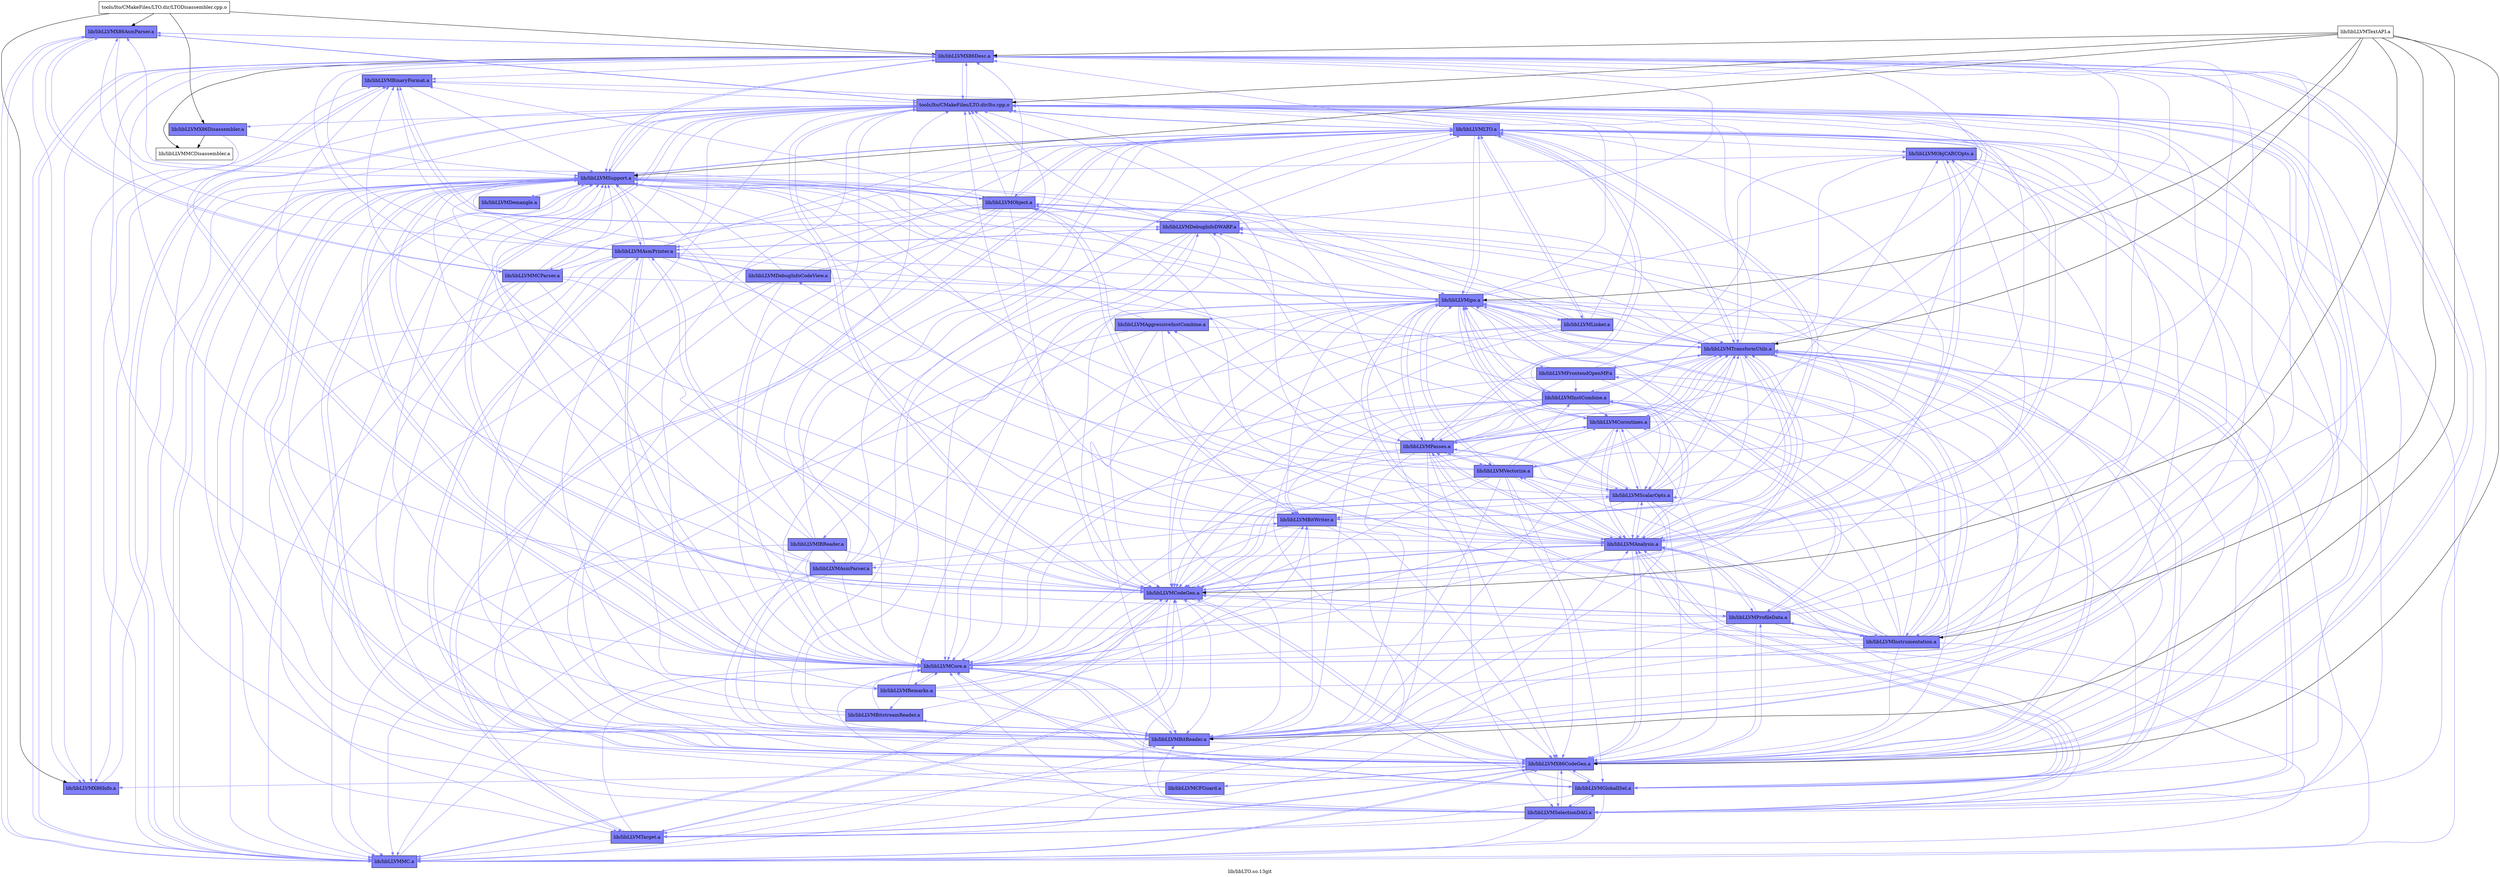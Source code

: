 digraph "lib/libLTO.so.13git" {
	label="lib/libLTO.so.13git";

	Node0x55d14b508178 [shape=record,shape=record,label="{tools/lto/CMakeFiles/LTO.dir/LTODisassembler.cpp.o}"];
	Node0x55d14b508178 -> Node0x55d14b4fd3b8;
	Node0x55d14b508178 -> Node0x55d14b4fdd18;
	Node0x55d14b508178 -> Node0x55d14b4fbba8;
	Node0x55d14b508178 -> Node0x55d14b4fc0f8;
	Node0x55d14b4fd3b8 [shape=record,shape=record,style=filled,fillcolor="0.666667 0.5 1",label="{lib/libLLVMX86AsmParser.a}"];
	Node0x55d14b4fd3b8 -> Node0x55d14b5074f8[color="0.666667 0.5 1"];
	Node0x55d14b4fd3b8 -> Node0x55d14b4fdd18[color="0.666667 0.5 1"];
	Node0x55d14b4fd3b8 -> Node0x55d14b4fc0f8[color="0.666667 0.5 1"];
	Node0x55d14b4fd3b8 -> Node0x55d14b503628[color="0.666667 0.5 1"];
	Node0x55d14b4fd3b8 -> Node0x55d14b4fb068[color="0.666667 0.5 1"];
	Node0x55d14b4fd3b8 -> Node0x55d14b50baf8[color="0.666667 0.5 1"];
	Node0x55d14b4fdd18 [shape=record,shape=record,style=filled,fillcolor="0.666667 0.5 1",label="{lib/libLLVMX86Desc.a}"];
	Node0x55d14b4fdd18 -> Node0x55d14b4fb068[color="0.666667 0.5 1"];
	Node0x55d14b4fdd18 -> Node0x55d14b503628[color="0.666667 0.5 1"];
	Node0x55d14b4fdd18 -> Node0x55d14b4fd868[color="0.666667 0.5 1"];
	Node0x55d14b4fdd18 -> Node0x55d14b4fc0f8[color="0.666667 0.5 1"];
	Node0x55d14b4fdd18 -> Node0x55d14b4fb518;
	Node0x55d14b4fdd18 -> Node0x55d14b5074f8[color="0.666667 0.5 1"];
	Node0x55d14b4fdd18 -> Node0x55d14b4fd3b8[color="0.666667 0.5 1"];
	Node0x55d14b4fdd18 -> Node0x55d14b4faa28[color="0.666667 0.5 1"];
	Node0x55d14b4fbba8 [shape=record,shape=record,style=filled,fillcolor="0.666667 0.5 1",label="{lib/libLLVMX86Disassembler.a}"];
	Node0x55d14b4fbba8 -> Node0x55d14b4fc0f8[color="0.666667 0.5 1"];
	Node0x55d14b4fbba8 -> Node0x55d14b4fb518;
	Node0x55d14b4fbba8 -> Node0x55d14b503628[color="0.666667 0.5 1"];
	Node0x55d14b4fc0f8 [shape=record,shape=record,style=filled,fillcolor="0.666667 0.5 1",label="{lib/libLLVMX86Info.a}"];
	Node0x55d14b4fc0f8 -> Node0x55d14b503628[color="0.666667 0.5 1"];
	Node0x55d14b5074f8 [shape=record,shape=record,style=filled,fillcolor="0.666667 0.5 1",label="{tools/lto/CMakeFiles/LTO.dir/lto.cpp.o}"];
	Node0x55d14b5074f8 -> Node0x55d14b4fd3b8[color="0.666667 0.5 1"];
	Node0x55d14b5074f8 -> Node0x55d14b4fd868[color="0.666667 0.5 1"];
	Node0x55d14b5074f8 -> Node0x55d14b4fdd18[color="0.666667 0.5 1"];
	Node0x55d14b5074f8 -> Node0x55d14b4fbba8[color="0.666667 0.5 1"];
	Node0x55d14b5074f8 -> Node0x55d14b4fc0f8[color="0.666667 0.5 1"];
	Node0x55d14b5074f8 -> Node0x55d14b4fc5a8[color="0.666667 0.5 1"];
	Node0x55d14b5074f8 -> Node0x55d14b4fc918[color="0.666667 0.5 1"];
	Node0x55d14b5074f8 -> Node0x55d14b503628[color="0.666667 0.5 1"];
	Node0x55d14b5074f8 -> Node0x55d14b4fa668[color="0.666667 0.5 1"];
	Node0x55d14b5074f8 -> Node0x55d14b4fabb8[color="0.666667 0.5 1"];
	Node0x55d14b5074f8 -> Node0x55d14b4fb068[color="0.666667 0.5 1"];
	Node0x55d14b4fd868 [shape=record,shape=record,style=filled,fillcolor="0.666667 0.5 1",label="{lib/libLLVMX86CodeGen.a}"];
	Node0x55d14b4fd868 -> Node0x55d14b4fdd18[color="0.666667 0.5 1"];
	Node0x55d14b4fd868 -> Node0x55d14b4fc0f8[color="0.666667 0.5 1"];
	Node0x55d14b4fd868 -> Node0x55d14b4fa668[color="0.666667 0.5 1"];
	Node0x55d14b4fd868 -> Node0x55d14b4fc918[color="0.666667 0.5 1"];
	Node0x55d14b4fd868 -> Node0x55d14b4fb068[color="0.666667 0.5 1"];
	Node0x55d14b4fd868 -> Node0x55d14b503628[color="0.666667 0.5 1"];
	Node0x55d14b4fd868 -> Node0x55d14b504028[color="0.666667 0.5 1"];
	Node0x55d14b4fd868 -> Node0x55d14b5074f8[color="0.666667 0.5 1"];
	Node0x55d14b4fd868 -> Node0x55d14b503b78[color="0.666667 0.5 1"];
	Node0x55d14b4fd868 -> Node0x55d14b511bd8[color="0.666667 0.5 1"];
	Node0x55d14b4fd868 -> Node0x55d14b50c8b8[color="0.666667 0.5 1"];
	Node0x55d14b4fd868 -> Node0x55d14b512b78[color="0.666667 0.5 1"];
	Node0x55d14b4fd868 -> Node0x55d14b5120d8[color="0.666667 0.5 1"];
	Node0x55d14b4fd868 -> Node0x55d14b50a5b8[color="0.666667 0.5 1"];
	Node0x55d14b4fd868 -> Node0x55d14b50cdb8[color="0.666667 0.5 1"];
	Node0x55d14b4fc5a8 [shape=record,shape=record,style=filled,fillcolor="0.666667 0.5 1",label="{lib/libLLVMBitReader.a}"];
	Node0x55d14b4fc5a8 -> Node0x55d14b5074f8[color="0.666667 0.5 1"];
	Node0x55d14b4fc5a8 -> Node0x55d14b4fd868[color="0.666667 0.5 1"];
	Node0x55d14b4fc5a8 -> Node0x55d14b4fc918[color="0.666667 0.5 1"];
	Node0x55d14b4fc5a8 -> Node0x55d14b503628[color="0.666667 0.5 1"];
	Node0x55d14b4fc5a8 -> Node0x55d14b4fb428[color="0.666667 0.5 1"];
	Node0x55d14b4fc918 [shape=record,shape=record,style=filled,fillcolor="0.666667 0.5 1",label="{lib/libLLVMCore.a}"];
	Node0x55d14b4fc918 -> Node0x55d14b4fd868[color="0.666667 0.5 1"];
	Node0x55d14b4fc918 -> Node0x55d14b4fdd18[color="0.666667 0.5 1"];
	Node0x55d14b4fc918 -> Node0x55d14b503628[color="0.666667 0.5 1"];
	Node0x55d14b4fc918 -> Node0x55d14b4faa28[color="0.666667 0.5 1"];
	Node0x55d14b4fc918 -> Node0x55d14b5074f8[color="0.666667 0.5 1"];
	Node0x55d14b4fc918 -> Node0x55d14b4fc5a8[color="0.666667 0.5 1"];
	Node0x55d14b4fc918 -> Node0x55d14b4faf78[color="0.666667 0.5 1"];
	Node0x55d14b4fc918 -> Node0x55d14b512b78[color="0.666667 0.5 1"];
	Node0x55d14b503628 [shape=record,shape=record,style=filled,fillcolor="0.666667 0.5 1",label="{lib/libLLVMSupport.a}"];
	Node0x55d14b503628 -> Node0x55d14b5074f8[color="0.666667 0.5 1"];
	Node0x55d14b503628 -> Node0x55d14b4fd868[color="0.666667 0.5 1"];
	Node0x55d14b503628 -> Node0x55d14b4fc5a8[color="0.666667 0.5 1"];
	Node0x55d14b503628 -> Node0x55d14b4fc918[color="0.666667 0.5 1"];
	Node0x55d14b503628 -> Node0x55d14b4fabb8[color="0.666667 0.5 1"];
	Node0x55d14b503628 -> Node0x55d14b4fa668[color="0.666667 0.5 1"];
	Node0x55d14b503628 -> Node0x55d14b4fb068[color="0.666667 0.5 1"];
	Node0x55d14b503628 -> Node0x55d14b4fdd18[color="0.666667 0.5 1"];
	Node0x55d14b503628 -> Node0x55d14b504028[color="0.666667 0.5 1"];
	Node0x55d14b503628 -> Node0x55d14b50c318[color="0.666667 0.5 1"];
	Node0x55d14b503628 -> Node0x55d14b4fba68[color="0.666667 0.5 1"];
	Node0x55d14b4fa668 [shape=record,shape=record,style=filled,fillcolor="0.666667 0.5 1",label="{lib/libLLVMCodeGen.a}"];
	Node0x55d14b4fa668 -> Node0x55d14b4fd868[color="0.666667 0.5 1"];
	Node0x55d14b4fa668 -> Node0x55d14b4fc918[color="0.666667 0.5 1"];
	Node0x55d14b4fa668 -> Node0x55d14b503628[color="0.666667 0.5 1"];
	Node0x55d14b4fa668 -> Node0x55d14b50c8b8[color="0.666667 0.5 1"];
	Node0x55d14b4fa668 -> Node0x55d14b4fb068[color="0.666667 0.5 1"];
	Node0x55d14b4fa668 -> Node0x55d14b5074f8[color="0.666667 0.5 1"];
	Node0x55d14b4fa668 -> Node0x55d14b4fc5a8[color="0.666667 0.5 1"];
	Node0x55d14b4fa668 -> Node0x55d14b50cdb8[color="0.666667 0.5 1"];
	Node0x55d14b4fa668 -> Node0x55d14b4fdd18[color="0.666667 0.5 1"];
	Node0x55d14b4fa668 -> Node0x55d14b503b78[color="0.666667 0.5 1"];
	Node0x55d14b4fa668 -> Node0x55d14b50a5b8[color="0.666667 0.5 1"];
	Node0x55d14b4fa668 -> Node0x55d14b50ebb8[color="0.666667 0.5 1"];
	Node0x55d14b4fa668 -> Node0x55d14b504028[color="0.666667 0.5 1"];
	Node0x55d14b4fabb8 [shape=record,shape=record,style=filled,fillcolor="0.666667 0.5 1",label="{lib/libLLVMLTO.a}"];
	Node0x55d14b4fabb8 -> Node0x55d14b5074f8[color="0.666667 0.5 1"];
	Node0x55d14b4fabb8 -> Node0x55d14b4fd868[color="0.666667 0.5 1"];
	Node0x55d14b4fabb8 -> Node0x55d14b4fdd18[color="0.666667 0.5 1"];
	Node0x55d14b4fabb8 -> Node0x55d14b4fc5a8[color="0.666667 0.5 1"];
	Node0x55d14b4fabb8 -> Node0x55d14b4fc918[color="0.666667 0.5 1"];
	Node0x55d14b4fabb8 -> Node0x55d14b503628[color="0.666667 0.5 1"];
	Node0x55d14b4fabb8 -> Node0x55d14b4fa668[color="0.666667 0.5 1"];
	Node0x55d14b4fabb8 -> Node0x55d14b50f658[color="0.666667 0.5 1"];
	Node0x55d14b4fabb8 -> Node0x55d14b50e708[color="0.666667 0.5 1"];
	Node0x55d14b4fabb8 -> Node0x55d14b504b18[color="0.666667 0.5 1"];
	Node0x55d14b4fabb8 -> Node0x55d14b50c8b8[color="0.666667 0.5 1"];
	Node0x55d14b4fabb8 -> Node0x55d14b50c318[color="0.666667 0.5 1"];
	Node0x55d14b4fabb8 -> Node0x55d14b4fb068[color="0.666667 0.5 1"];
	Node0x55d14b4fabb8 -> Node0x55d14b503b78[color="0.666667 0.5 1"];
	Node0x55d14b4fabb8 -> Node0x55d14b510a58[color="0.666667 0.5 1"];
	Node0x55d14b4fabb8 -> Node0x55d14b50cdb8[color="0.666667 0.5 1"];
	Node0x55d14b4fabb8 -> Node0x55d14b4faa28[color="0.666667 0.5 1"];
	Node0x55d14b4fabb8 -> Node0x55d14b5100f8[color="0.666667 0.5 1"];
	Node0x55d14b4fb068 [shape=record,shape=record,style=filled,fillcolor="0.666667 0.5 1",label="{lib/libLLVMMC.a}"];
	Node0x55d14b4fb068 -> Node0x55d14b4fdd18[color="0.666667 0.5 1"];
	Node0x55d14b4fb068 -> Node0x55d14b503628[color="0.666667 0.5 1"];
	Node0x55d14b4fb068 -> Node0x55d14b5074f8[color="0.666667 0.5 1"];
	Node0x55d14b4fb068 -> Node0x55d14b4fc5a8[color="0.666667 0.5 1"];
	Node0x55d14b4fb068 -> Node0x55d14b4fa668[color="0.666667 0.5 1"];
	Node0x55d14b4fb068 -> Node0x55d14b4fc918[color="0.666667 0.5 1"];
	Node0x55d14b4fb068 -> Node0x55d14b4fd3b8[color="0.666667 0.5 1"];
	Node0x55d14b4fb068 -> Node0x55d14b4fd868[color="0.666667 0.5 1"];
	Node0x55d14b4fb068 -> Node0x55d14b4faa28[color="0.666667 0.5 1"];
	Node0x55d14b50baf8 [shape=record,shape=record,style=filled,fillcolor="0.666667 0.5 1",label="{lib/libLLVMMCParser.a}"];
	Node0x55d14b50baf8 -> Node0x55d14b5074f8[color="0.666667 0.5 1"];
	Node0x55d14b50baf8 -> Node0x55d14b4fd3b8[color="0.666667 0.5 1"];
	Node0x55d14b50baf8 -> Node0x55d14b4fd868[color="0.666667 0.5 1"];
	Node0x55d14b50baf8 -> Node0x55d14b4fdd18[color="0.666667 0.5 1"];
	Node0x55d14b50baf8 -> Node0x55d14b4fc5a8[color="0.666667 0.5 1"];
	Node0x55d14b50baf8 -> Node0x55d14b503628[color="0.666667 0.5 1"];
	Node0x55d14b50baf8 -> Node0x55d14b4fa668[color="0.666667 0.5 1"];
	Node0x55d14b50baf8 -> Node0x55d14b4fabb8[color="0.666667 0.5 1"];
	Node0x55d14b50baf8 -> Node0x55d14b4fb068[color="0.666667 0.5 1"];
	Node0x55d14b50baf8 -> Node0x55d14b510a58[color="0.666667 0.5 1"];
	Node0x55d14b50baf8 -> Node0x55d14b4fc918[color="0.666667 0.5 1"];
	Node0x55d14b504028 [shape=record,shape=record,style=filled,fillcolor="0.666667 0.5 1",label="{lib/libLLVMAsmPrinter.a}"];
	Node0x55d14b504028 -> Node0x55d14b5074f8[color="0.666667 0.5 1"];
	Node0x55d14b504028 -> Node0x55d14b4fd868[color="0.666667 0.5 1"];
	Node0x55d14b504028 -> Node0x55d14b4fdd18[color="0.666667 0.5 1"];
	Node0x55d14b504028 -> Node0x55d14b4fc5a8[color="0.666667 0.5 1"];
	Node0x55d14b504028 -> Node0x55d14b4fc918[color="0.666667 0.5 1"];
	Node0x55d14b504028 -> Node0x55d14b4fa668[color="0.666667 0.5 1"];
	Node0x55d14b504028 -> Node0x55d14b503628[color="0.666667 0.5 1"];
	Node0x55d14b504028 -> Node0x55d14b4fabb8[color="0.666667 0.5 1"];
	Node0x55d14b504028 -> Node0x55d14b4fb068[color="0.666667 0.5 1"];
	Node0x55d14b504028 -> Node0x55d14b503b78[color="0.666667 0.5 1"];
	Node0x55d14b504028 -> Node0x55d14b50c8b8[color="0.666667 0.5 1"];
	Node0x55d14b504028 -> Node0x55d14b4faa28[color="0.666667 0.5 1"];
	Node0x55d14b504028 -> Node0x55d14b4faf78[color="0.666667 0.5 1"];
	Node0x55d14b504028 -> Node0x55d14b4fd3b8[color="0.666667 0.5 1"];
	Node0x55d14b504028 -> Node0x55d14b50baf8[color="0.666667 0.5 1"];
	Node0x55d14b504028 -> Node0x55d14b504118[color="0.666667 0.5 1"];
	Node0x55d14b504028 -> Node0x55d14b50af18[color="0.666667 0.5 1"];
	Node0x55d14b503b78 [shape=record,shape=record,style=filled,fillcolor="0.666667 0.5 1",label="{lib/libLLVMTarget.a}"];
	Node0x55d14b503b78 -> Node0x55d14b4fd868[color="0.666667 0.5 1"];
	Node0x55d14b503b78 -> Node0x55d14b4fc918[color="0.666667 0.5 1"];
	Node0x55d14b503b78 -> Node0x55d14b4fa668[color="0.666667 0.5 1"];
	Node0x55d14b503b78 -> Node0x55d14b4fb068[color="0.666667 0.5 1"];
	Node0x55d14b503b78 -> Node0x55d14b503628[color="0.666667 0.5 1"];
	Node0x55d14b503b78 -> Node0x55d14b4fabb8[color="0.666667 0.5 1"];
	Node0x55d14b503b78 -> Node0x55d14b50c8b8[color="0.666667 0.5 1"];
	Node0x55d14b511bd8 [shape=record,shape=record,style=filled,fillcolor="0.666667 0.5 1",label="{lib/libLLVMSelectionDAG.a}"];
	Node0x55d14b511bd8 -> Node0x55d14b5074f8[color="0.666667 0.5 1"];
	Node0x55d14b511bd8 -> Node0x55d14b4fd868[color="0.666667 0.5 1"];
	Node0x55d14b511bd8 -> Node0x55d14b4fc918[color="0.666667 0.5 1"];
	Node0x55d14b511bd8 -> Node0x55d14b4fa668[color="0.666667 0.5 1"];
	Node0x55d14b511bd8 -> Node0x55d14b503628[color="0.666667 0.5 1"];
	Node0x55d14b511bd8 -> Node0x55d14b50c8b8[color="0.666667 0.5 1"];
	Node0x55d14b511bd8 -> Node0x55d14b4fb068[color="0.666667 0.5 1"];
	Node0x55d14b511bd8 -> Node0x55d14b4fc5a8[color="0.666667 0.5 1"];
	Node0x55d14b511bd8 -> Node0x55d14b503b78[color="0.666667 0.5 1"];
	Node0x55d14b511bd8 -> Node0x55d14b504118[color="0.666667 0.5 1"];
	Node0x55d14b511bd8 -> Node0x55d14b512b78[color="0.666667 0.5 1"];
	Node0x55d14b511bd8 -> Node0x55d14b50cdb8[color="0.666667 0.5 1"];
	Node0x55d14b511bd8 -> Node0x55d14b4fdd18[color="0.666667 0.5 1"];
	Node0x55d14b50c8b8 [shape=record,shape=record,style=filled,fillcolor="0.666667 0.5 1",label="{lib/libLLVMAnalysis.a}"];
	Node0x55d14b50c8b8 -> Node0x55d14b5074f8[color="0.666667 0.5 1"];
	Node0x55d14b50c8b8 -> Node0x55d14b4fd868[color="0.666667 0.5 1"];
	Node0x55d14b50c8b8 -> Node0x55d14b4fc918[color="0.666667 0.5 1"];
	Node0x55d14b50c8b8 -> Node0x55d14b503628[color="0.666667 0.5 1"];
	Node0x55d14b50c8b8 -> Node0x55d14b510a58[color="0.666667 0.5 1"];
	Node0x55d14b50c8b8 -> Node0x55d14b50ebb8[color="0.666667 0.5 1"];
	Node0x55d14b50c8b8 -> Node0x55d14b4fc5a8[color="0.666667 0.5 1"];
	Node0x55d14b50c8b8 -> Node0x55d14b4fa668[color="0.666667 0.5 1"];
	Node0x55d14b50c8b8 -> Node0x55d14b50f658[color="0.666667 0.5 1"];
	Node0x55d14b50c8b8 -> Node0x55d14b512b78[color="0.666667 0.5 1"];
	Node0x55d14b50c8b8 -> Node0x55d14b50d218[color="0.666667 0.5 1"];
	Node0x55d14b50c8b8 -> Node0x55d14b4fabb8[color="0.666667 0.5 1"];
	Node0x55d14b50c8b8 -> Node0x55d14b504118[color="0.666667 0.5 1"];
	Node0x55d14b50c8b8 -> Node0x55d14b4fdd18[color="0.666667 0.5 1"];
	Node0x55d14b50c8b8 -> Node0x55d14b50f108[color="0.666667 0.5 1"];
	Node0x55d14b50c8b8 -> Node0x55d14b511bd8[color="0.666667 0.5 1"];
	Node0x55d14b50c8b8 -> Node0x55d14b5184d8[color="0.666667 0.5 1"];
	Node0x55d14b50c8b8 -> Node0x55d14b50d718[color="0.666667 0.5 1"];
	Node0x55d14b50c8b8 -> Node0x55d14b50a5b8[color="0.666667 0.5 1"];
	Node0x55d14b50c8b8 -> Node0x55d14b50cdb8[color="0.666667 0.5 1"];
	Node0x55d14b50c8b8 -> Node0x55d14b4faa28[color="0.666667 0.5 1"];
	Node0x55d14b50c8b8 -> Node0x55d14b50e078[color="0.666667 0.5 1"];
	Node0x55d14b50c8b8 -> Node0x55d14b50c318[color="0.666667 0.5 1"];
	Node0x55d14b50c8b8 -> Node0x55d14b5100f8[color="0.666667 0.5 1"];
	Node0x55d14b512b78 [shape=record,shape=record,style=filled,fillcolor="0.666667 0.5 1",label="{lib/libLLVMGlobalISel.a}"];
	Node0x55d14b512b78 -> Node0x55d14b4fd868[color="0.666667 0.5 1"];
	Node0x55d14b512b78 -> Node0x55d14b4fa668[color="0.666667 0.5 1"];
	Node0x55d14b512b78 -> Node0x55d14b4fc918[color="0.666667 0.5 1"];
	Node0x55d14b512b78 -> Node0x55d14b503628[color="0.666667 0.5 1"];
	Node0x55d14b512b78 -> Node0x55d14b5074f8[color="0.666667 0.5 1"];
	Node0x55d14b512b78 -> Node0x55d14b4fb068[color="0.666667 0.5 1"];
	Node0x55d14b512b78 -> Node0x55d14b503b78[color="0.666667 0.5 1"];
	Node0x55d14b512b78 -> Node0x55d14b511bd8[color="0.666667 0.5 1"];
	Node0x55d14b512b78 -> Node0x55d14b50c8b8[color="0.666667 0.5 1"];
	Node0x55d14b512b78 -> Node0x55d14b50cdb8[color="0.666667 0.5 1"];
	Node0x55d14b5120d8 [shape=record,shape=record,style=filled,fillcolor="0.666667 0.5 1",label="{lib/libLLVMCFGuard.a}"];
	Node0x55d14b5120d8 -> Node0x55d14b4fd868[color="0.666667 0.5 1"];
	Node0x55d14b5120d8 -> Node0x55d14b4fc918[color="0.666667 0.5 1"];
	Node0x55d14b5120d8 -> Node0x55d14b503628[color="0.666667 0.5 1"];
	Node0x55d14b50a5b8 [shape=record,shape=record,style=filled,fillcolor="0.666667 0.5 1",label="{lib/libLLVMProfileData.a}"];
	Node0x55d14b50a5b8 -> Node0x55d14b5074f8[color="0.666667 0.5 1"];
	Node0x55d14b50a5b8 -> Node0x55d14b4fd868[color="0.666667 0.5 1"];
	Node0x55d14b50a5b8 -> Node0x55d14b4fc5a8[color="0.666667 0.5 1"];
	Node0x55d14b50a5b8 -> Node0x55d14b4fc918[color="0.666667 0.5 1"];
	Node0x55d14b50a5b8 -> Node0x55d14b4fa668[color="0.666667 0.5 1"];
	Node0x55d14b50a5b8 -> Node0x55d14b503628[color="0.666667 0.5 1"];
	Node0x55d14b50a5b8 -> Node0x55d14b50f658[color="0.666667 0.5 1"];
	Node0x55d14b50a5b8 -> Node0x55d14b50d218[color="0.666667 0.5 1"];
	Node0x55d14b50a5b8 -> Node0x55d14b4fdd18[color="0.666667 0.5 1"];
	Node0x55d14b50a5b8 -> Node0x55d14b50c8b8[color="0.666667 0.5 1"];
	Node0x55d14b50a5b8 -> Node0x55d14b4fabb8[color="0.666667 0.5 1"];
	Node0x55d14b50a5b8 -> Node0x55d14b4fb068[color="0.666667 0.5 1"];
	Node0x55d14b50a5b8 -> Node0x55d14b50af18[color="0.666667 0.5 1"];
	Node0x55d14b50cdb8 [shape=record,shape=record,style=filled,fillcolor="0.666667 0.5 1",label="{lib/libLLVMTransformUtils.a}"];
	Node0x55d14b50cdb8 -> Node0x55d14b5074f8[color="0.666667 0.5 1"];
	Node0x55d14b50cdb8 -> Node0x55d14b4fd868[color="0.666667 0.5 1"];
	Node0x55d14b50cdb8 -> Node0x55d14b4fc918[color="0.666667 0.5 1"];
	Node0x55d14b50cdb8 -> Node0x55d14b503628[color="0.666667 0.5 1"];
	Node0x55d14b50cdb8 -> Node0x55d14b4fc5a8[color="0.666667 0.5 1"];
	Node0x55d14b50cdb8 -> Node0x55d14b4fa668[color="0.666667 0.5 1"];
	Node0x55d14b50cdb8 -> Node0x55d14b504118[color="0.666667 0.5 1"];
	Node0x55d14b50cdb8 -> Node0x55d14b511bd8[color="0.666667 0.5 1"];
	Node0x55d14b50cdb8 -> Node0x55d14b50f658[color="0.666667 0.5 1"];
	Node0x55d14b50cdb8 -> Node0x55d14b50c8b8[color="0.666667 0.5 1"];
	Node0x55d14b50cdb8 -> Node0x55d14b512b78[color="0.666667 0.5 1"];
	Node0x55d14b50cdb8 -> Node0x55d14b510a58[color="0.666667 0.5 1"];
	Node0x55d14b50cdb8 -> Node0x55d14b50ebb8[color="0.666667 0.5 1"];
	Node0x55d14b50cdb8 -> Node0x55d14b4fabb8[color="0.666667 0.5 1"];
	Node0x55d14b50cdb8 -> Node0x55d14b4fdd18[color="0.666667 0.5 1"];
	Node0x55d14b50cdb8 -> Node0x55d14b50f108[color="0.666667 0.5 1"];
	Node0x55d14b50cdb8 -> Node0x55d14b504028[color="0.666667 0.5 1"];
	Node0x55d14b50cdb8 -> Node0x55d14b5184d8[color="0.666667 0.5 1"];
	Node0x55d14b50cdb8 -> Node0x55d14b50d718[color="0.666667 0.5 1"];
	Node0x55d14b50cdb8 -> Node0x55d14b50e708[color="0.666667 0.5 1"];
	Node0x55d14b50cdb8 -> Node0x55d14b50d218[color="0.666667 0.5 1"];
	Node0x55d14b50cdb8 -> Node0x55d14b504618[color="0.666667 0.5 1"];
	Node0x55d14b4fb518 [shape=record,shape=record,label="{lib/libLLVMMCDisassembler.a}"];
	Node0x55d14b4faa28 [shape=record,shape=record,style=filled,fillcolor="0.666667 0.5 1",label="{lib/libLLVMBinaryFormat.a}"];
	Node0x55d14b4faa28 -> Node0x55d14b4fc918[color="0.666667 0.5 1"];
	Node0x55d14b4faa28 -> Node0x55d14b503628[color="0.666667 0.5 1"];
	Node0x55d14b4faa28 -> Node0x55d14b504118[color="0.666667 0.5 1"];
	Node0x55d14b4faa28 -> Node0x55d14b5074f8[color="0.666667 0.5 1"];
	Node0x55d14b4fb428 [shape=record,shape=record,style=filled,fillcolor="0.666667 0.5 1",label="{lib/libLLVMBitstreamReader.a}"];
	Node0x55d14b4fb428 -> Node0x55d14b5074f8[color="0.666667 0.5 1"];
	Node0x55d14b4fb428 -> Node0x55d14b4fc5a8[color="0.666667 0.5 1"];
	Node0x55d14b4fb428 -> Node0x55d14b4fc918[color="0.666667 0.5 1"];
	Node0x55d14b4fb428 -> Node0x55d14b503628[color="0.666667 0.5 1"];
	Node0x55d14b4fb428 -> Node0x55d14b50e708[color="0.666667 0.5 1"];
	Node0x55d14b4faf78 [shape=record,shape=record,style=filled,fillcolor="0.666667 0.5 1",label="{lib/libLLVMRemarks.a}"];
	Node0x55d14b4faf78 -> Node0x55d14b503628[color="0.666667 0.5 1"];
	Node0x55d14b4faf78 -> Node0x55d14b4fabb8[color="0.666667 0.5 1"];
	Node0x55d14b4faf78 -> Node0x55d14b4fc5a8[color="0.666667 0.5 1"];
	Node0x55d14b4faf78 -> Node0x55d14b4fc918[color="0.666667 0.5 1"];
	Node0x55d14b4faf78 -> Node0x55d14b4fa668[color="0.666667 0.5 1"];
	Node0x55d14b4faf78 -> Node0x55d14b50e708[color="0.666667 0.5 1"];
	Node0x55d14b4faf78 -> Node0x55d14b5074f8[color="0.666667 0.5 1"];
	Node0x55d14b4faf78 -> Node0x55d14b504118[color="0.666667 0.5 1"];
	Node0x55d14b4faf78 -> Node0x55d14b4fb428[color="0.666667 0.5 1"];
	Node0x55d14b50ebb8 [shape=record,shape=record,style=filled,fillcolor="0.666667 0.5 1",label="{lib/libLLVMScalarOpts.a}"];
	Node0x55d14b50ebb8 -> Node0x55d14b5074f8[color="0.666667 0.5 1"];
	Node0x55d14b50ebb8 -> Node0x55d14b4fd868[color="0.666667 0.5 1"];
	Node0x55d14b50ebb8 -> Node0x55d14b4fc918[color="0.666667 0.5 1"];
	Node0x55d14b50ebb8 -> Node0x55d14b503628[color="0.666667 0.5 1"];
	Node0x55d14b50ebb8 -> Node0x55d14b4fa668[color="0.666667 0.5 1"];
	Node0x55d14b50ebb8 -> Node0x55d14b50f658[color="0.666667 0.5 1"];
	Node0x55d14b50ebb8 -> Node0x55d14b50c8b8[color="0.666667 0.5 1"];
	Node0x55d14b50ebb8 -> Node0x55d14b510a58[color="0.666667 0.5 1"];
	Node0x55d14b50ebb8 -> Node0x55d14b50cdb8[color="0.666667 0.5 1"];
	Node0x55d14b50ebb8 -> Node0x55d14b4fc5a8[color="0.666667 0.5 1"];
	Node0x55d14b50ebb8 -> Node0x55d14b50f108[color="0.666667 0.5 1"];
	Node0x55d14b50ebb8 -> Node0x55d14b511bd8[color="0.666667 0.5 1"];
	Node0x55d14b50ebb8 -> Node0x55d14b4fdd18[color="0.666667 0.5 1"];
	Node0x55d14b50ebb8 -> Node0x55d14b50e708[color="0.666667 0.5 1"];
	Node0x55d14b50ebb8 -> Node0x55d14b5100f8[color="0.666667 0.5 1"];
	Node0x55d14b50f658 [shape=record,shape=record,style=filled,fillcolor="0.666667 0.5 1",label="{lib/libLLVMipo.a}"];
	Node0x55d14b50f658 -> Node0x55d14b4fd868[color="0.666667 0.5 1"];
	Node0x55d14b50f658 -> Node0x55d14b4fc918[color="0.666667 0.5 1"];
	Node0x55d14b50f658 -> Node0x55d14b4fa668[color="0.666667 0.5 1"];
	Node0x55d14b50f658 -> Node0x55d14b503628[color="0.666667 0.5 1"];
	Node0x55d14b50f658 -> Node0x55d14b50cdb8[color="0.666667 0.5 1"];
	Node0x55d14b50f658 -> Node0x55d14b50c8b8[color="0.666667 0.5 1"];
	Node0x55d14b50f658 -> Node0x55d14b504118[color="0.666667 0.5 1"];
	Node0x55d14b50f658 -> Node0x55d14b510a58[color="0.666667 0.5 1"];
	Node0x55d14b50f658 -> Node0x55d14b5074f8[color="0.666667 0.5 1"];
	Node0x55d14b50f658 -> Node0x55d14b4fdd18[color="0.666667 0.5 1"];
	Node0x55d14b50f658 -> Node0x55d14b4fc5a8[color="0.666667 0.5 1"];
	Node0x55d14b50f658 -> Node0x55d14b511bd8[color="0.666667 0.5 1"];
	Node0x55d14b50f658 -> Node0x55d14b50f108[color="0.666667 0.5 1"];
	Node0x55d14b50f658 -> Node0x55d14b504028[color="0.666667 0.5 1"];
	Node0x55d14b50f658 -> Node0x55d14b4fabb8[color="0.666667 0.5 1"];
	Node0x55d14b50f658 -> Node0x55d14b50e578[color="0.666667 0.5 1"];
	Node0x55d14b50f658 -> Node0x55d14b504b18[color="0.666667 0.5 1"];
	Node0x55d14b50f658 -> Node0x55d14b504618[color="0.666667 0.5 1"];
	Node0x55d14b50f658 -> Node0x55d14b512b78[color="0.666667 0.5 1"];
	Node0x55d14b50f658 -> Node0x55d14b50d718[color="0.666667 0.5 1"];
	Node0x55d14b50f658 -> Node0x55d14b50ebb8[color="0.666667 0.5 1"];
	Node0x55d14b50f658 -> Node0x55d14b517f88[color="0.666667 0.5 1"];
	Node0x55d14b50f658 -> Node0x55d14b5184d8[color="0.666667 0.5 1"];
	Node0x55d14b50f658 -> Node0x55d14b50d218[color="0.666667 0.5 1"];
	Node0x55d14b50f658 -> Node0x55d14b50a5b8[color="0.666667 0.5 1"];
	Node0x55d14b50f658 -> Node0x55d14b50e708[color="0.666667 0.5 1"];
	Node0x55d14b50e708 [shape=record,shape=record,style=filled,fillcolor="0.666667 0.5 1",label="{lib/libLLVMBitWriter.a}"];
	Node0x55d14b50e708 -> Node0x55d14b5074f8[color="0.666667 0.5 1"];
	Node0x55d14b50e708 -> Node0x55d14b4fd868[color="0.666667 0.5 1"];
	Node0x55d14b50e708 -> Node0x55d14b4fc5a8[color="0.666667 0.5 1"];
	Node0x55d14b50e708 -> Node0x55d14b4fc918[color="0.666667 0.5 1"];
	Node0x55d14b50e708 -> Node0x55d14b503628[color="0.666667 0.5 1"];
	Node0x55d14b50e708 -> Node0x55d14b4fa668[color="0.666667 0.5 1"];
	Node0x55d14b50e708 -> Node0x55d14b4fabb8[color="0.666667 0.5 1"];
	Node0x55d14b50e708 -> Node0x55d14b4fb068[color="0.666667 0.5 1"];
	Node0x55d14b50e708 -> Node0x55d14b50c8b8[color="0.666667 0.5 1"];
	Node0x55d14b50e708 -> Node0x55d14b50c318[color="0.666667 0.5 1"];
	Node0x55d14b504b18 [shape=record,shape=record,style=filled,fillcolor="0.666667 0.5 1",label="{lib/libLLVMLinker.a}"];
	Node0x55d14b504b18 -> Node0x55d14b4fd868[color="0.666667 0.5 1"];
	Node0x55d14b504b18 -> Node0x55d14b4fc5a8[color="0.666667 0.5 1"];
	Node0x55d14b504b18 -> Node0x55d14b4fc918[color="0.666667 0.5 1"];
	Node0x55d14b504b18 -> Node0x55d14b503628[color="0.666667 0.5 1"];
	Node0x55d14b504b18 -> Node0x55d14b4fa668[color="0.666667 0.5 1"];
	Node0x55d14b504b18 -> Node0x55d14b4fabb8[color="0.666667 0.5 1"];
	Node0x55d14b504b18 -> Node0x55d14b50f658[color="0.666667 0.5 1"];
	Node0x55d14b504b18 -> Node0x55d14b50cdb8[color="0.666667 0.5 1"];
	Node0x55d14b504b18 -> Node0x55d14b50c318[color="0.666667 0.5 1"];
	Node0x55d14b504b18 -> Node0x55d14b5074f8[color="0.666667 0.5 1"];
	Node0x55d14b50c318 [shape=record,shape=record,style=filled,fillcolor="0.666667 0.5 1",label="{lib/libLLVMObject.a}"];
	Node0x55d14b50c318 -> Node0x55d14b5074f8[color="0.666667 0.5 1"];
	Node0x55d14b50c318 -> Node0x55d14b503628[color="0.666667 0.5 1"];
	Node0x55d14b50c318 -> Node0x55d14b4faa28[color="0.666667 0.5 1"];
	Node0x55d14b50c318 -> Node0x55d14b4fc5a8[color="0.666667 0.5 1"];
	Node0x55d14b50c318 -> Node0x55d14b4fabb8[color="0.666667 0.5 1"];
	Node0x55d14b50c318 -> Node0x55d14b4fc918[color="0.666667 0.5 1"];
	Node0x55d14b50c318 -> Node0x55d14b504118[color="0.666667 0.5 1"];
	Node0x55d14b50c318 -> Node0x55d14b4fd868[color="0.666667 0.5 1"];
	Node0x55d14b50c318 -> Node0x55d14b4fb068[color="0.666667 0.5 1"];
	Node0x55d14b50c318 -> Node0x55d14b50e708[color="0.666667 0.5 1"];
	Node0x55d14b50c318 -> Node0x55d14b4fdd18[color="0.666667 0.5 1"];
	Node0x55d14b50c318 -> Node0x55d14b4fd3b8[color="0.666667 0.5 1"];
	Node0x55d14b50c318 -> Node0x55d14b4fa668[color="0.666667 0.5 1"];
	Node0x55d14b50c318 -> Node0x55d14b50baf8[color="0.666667 0.5 1"];
	Node0x55d14b50c318 -> Node0x55d14b50f658[color="0.666667 0.5 1"];
	Node0x55d14b50c318 -> Node0x55d14b50cdb8[color="0.666667 0.5 1"];
	Node0x55d14b50c318 -> Node0x55d14b504028[color="0.666667 0.5 1"];
	Node0x55d14b510a58 [shape=record,shape=record,style=filled,fillcolor="0.666667 0.5 1",label="{lib/libLLVMPasses.a}"];
	Node0x55d14b510a58 -> Node0x55d14b5074f8[color="0.666667 0.5 1"];
	Node0x55d14b510a58 -> Node0x55d14b4fd868[color="0.666667 0.5 1"];
	Node0x55d14b510a58 -> Node0x55d14b4fdd18[color="0.666667 0.5 1"];
	Node0x55d14b510a58 -> Node0x55d14b4fc5a8[color="0.666667 0.5 1"];
	Node0x55d14b510a58 -> Node0x55d14b4fc918[color="0.666667 0.5 1"];
	Node0x55d14b510a58 -> Node0x55d14b503628[color="0.666667 0.5 1"];
	Node0x55d14b510a58 -> Node0x55d14b4fa668[color="0.666667 0.5 1"];
	Node0x55d14b510a58 -> Node0x55d14b4fabb8[color="0.666667 0.5 1"];
	Node0x55d14b510a58 -> Node0x55d14b503b78[color="0.666667 0.5 1"];
	Node0x55d14b510a58 -> Node0x55d14b50d718[color="0.666667 0.5 1"];
	Node0x55d14b510a58 -> Node0x55d14b504118[color="0.666667 0.5 1"];
	Node0x55d14b510a58 -> Node0x55d14b5100f8[color="0.666667 0.5 1"];
	Node0x55d14b510a58 -> Node0x55d14b50f108[color="0.666667 0.5 1"];
	Node0x55d14b510a58 -> Node0x55d14b50f658[color="0.666667 0.5 1"];
	Node0x55d14b510a58 -> Node0x55d14b50ebb8[color="0.666667 0.5 1"];
	Node0x55d14b510a58 -> Node0x55d14b517f88[color="0.666667 0.5 1"];
	Node0x55d14b510a58 -> Node0x55d14b5184d8[color="0.666667 0.5 1"];
	Node0x55d14b510a58 -> Node0x55d14b50d218[color="0.666667 0.5 1"];
	Node0x55d14b510a58 -> Node0x55d14b50cdb8[color="0.666667 0.5 1"];
	Node0x55d14b510a58 -> Node0x55d14b50c8b8[color="0.666667 0.5 1"];
	Node0x55d14b5100f8 [shape=record,shape=record,style=filled,fillcolor="0.666667 0.5 1",label="{lib/libLLVMObjCARCOpts.a}"];
	Node0x55d14b5100f8 -> Node0x55d14b4fd868[color="0.666667 0.5 1"];
	Node0x55d14b5100f8 -> Node0x55d14b4fc918[color="0.666667 0.5 1"];
	Node0x55d14b5100f8 -> Node0x55d14b503628[color="0.666667 0.5 1"];
	Node0x55d14b5100f8 -> Node0x55d14b4fa668[color="0.666667 0.5 1"];
	Node0x55d14b5100f8 -> Node0x55d14b50cdb8[color="0.666667 0.5 1"];
	Node0x55d14b5100f8 -> Node0x55d14b50c8b8[color="0.666667 0.5 1"];
	Node0x55d14b5100f8 -> Node0x55d14b4fc5a8[color="0.666667 0.5 1"];
	Node0x55d14b504118 [shape=record,shape=record,style=filled,fillcolor="0.666667 0.5 1",label="{lib/libLLVMDebugInfoDWARF.a}"];
	Node0x55d14b504118 -> Node0x55d14b4fdd18[color="0.666667 0.5 1"];
	Node0x55d14b504118 -> Node0x55d14b4fa668[color="0.666667 0.5 1"];
	Node0x55d14b504118 -> Node0x55d14b4fb068[color="0.666667 0.5 1"];
	Node0x55d14b504118 -> Node0x55d14b503628[color="0.666667 0.5 1"];
	Node0x55d14b504118 -> Node0x55d14b4faa28[color="0.666667 0.5 1"];
	Node0x55d14b504118 -> Node0x55d14b5074f8[color="0.666667 0.5 1"];
	Node0x55d14b504118 -> Node0x55d14b4fc5a8[color="0.666667 0.5 1"];
	Node0x55d14b504118 -> Node0x55d14b4fabb8[color="0.666667 0.5 1"];
	Node0x55d14b504118 -> Node0x55d14b4fc918[color="0.666667 0.5 1"];
	Node0x55d14b504118 -> Node0x55d14b50c318[color="0.666667 0.5 1"];
	Node0x55d14b504118 -> Node0x55d14b504028[color="0.666667 0.5 1"];
	Node0x55d14b504118 -> Node0x55d14b4fd868[color="0.666667 0.5 1"];
	Node0x55d14b50af18 [shape=record,shape=record,style=filled,fillcolor="0.666667 0.5 1",label="{lib/libLLVMDebugInfoCodeView.a}"];
	Node0x55d14b50af18 -> Node0x55d14b5074f8[color="0.666667 0.5 1"];
	Node0x55d14b50af18 -> Node0x55d14b4fc5a8[color="0.666667 0.5 1"];
	Node0x55d14b50af18 -> Node0x55d14b503628[color="0.666667 0.5 1"];
	Node0x55d14b50af18 -> Node0x55d14b504028[color="0.666667 0.5 1"];
	Node0x55d14b50af18 -> Node0x55d14b50f658[color="0.666667 0.5 1"];
	Node0x55d14b50af18 -> Node0x55d14b4fd868[color="0.666667 0.5 1"];
	Node0x55d14b50af18 -> Node0x55d14b4fabb8[color="0.666667 0.5 1"];
	Node0x55d14b50af18 -> Node0x55d14b4fc918[color="0.666667 0.5 1"];
	Node0x55d14b50d718 [shape=record,shape=record,style=filled,fillcolor="0.666667 0.5 1",label="{lib/libLLVMVectorize.a}"];
	Node0x55d14b50d718 -> Node0x55d14b4fd868[color="0.666667 0.5 1"];
	Node0x55d14b50d718 -> Node0x55d14b4fc918[color="0.666667 0.5 1"];
	Node0x55d14b50d718 -> Node0x55d14b503628[color="0.666667 0.5 1"];
	Node0x55d14b50d718 -> Node0x55d14b512b78[color="0.666667 0.5 1"];
	Node0x55d14b50d718 -> Node0x55d14b510a58[color="0.666667 0.5 1"];
	Node0x55d14b50d718 -> Node0x55d14b50f108[color="0.666667 0.5 1"];
	Node0x55d14b50d718 -> Node0x55d14b50ebb8[color="0.666667 0.5 1"];
	Node0x55d14b50d718 -> Node0x55d14b50cdb8[color="0.666667 0.5 1"];
	Node0x55d14b50d718 -> Node0x55d14b50c8b8[color="0.666667 0.5 1"];
	Node0x55d14b50d718 -> Node0x55d14b5074f8[color="0.666667 0.5 1"];
	Node0x55d14b50d718 -> Node0x55d14b4fc5a8[color="0.666667 0.5 1"];
	Node0x55d14b50d718 -> Node0x55d14b4fa668[color="0.666667 0.5 1"];
	Node0x55d14b50d718 -> Node0x55d14b50f658[color="0.666667 0.5 1"];
	Node0x55d14b50d718 -> Node0x55d14b517f88[color="0.666667 0.5 1"];
	Node0x55d14b50d718 -> Node0x55d14b5184d8[color="0.666667 0.5 1"];
	Node0x55d14b50f108 [shape=record,shape=record,style=filled,fillcolor="0.666667 0.5 1",label="{lib/libLLVMCoroutines.a}"];
	Node0x55d14b50f108 -> Node0x55d14b4fd868[color="0.666667 0.5 1"];
	Node0x55d14b50f108 -> Node0x55d14b4fc918[color="0.666667 0.5 1"];
	Node0x55d14b50f108 -> Node0x55d14b503628[color="0.666667 0.5 1"];
	Node0x55d14b50f108 -> Node0x55d14b50ebb8[color="0.666667 0.5 1"];
	Node0x55d14b50f108 -> Node0x55d14b50f658[color="0.666667 0.5 1"];
	Node0x55d14b50f108 -> Node0x55d14b50cdb8[color="0.666667 0.5 1"];
	Node0x55d14b50f108 -> Node0x55d14b50c8b8[color="0.666667 0.5 1"];
	Node0x55d14b50f108 -> Node0x55d14b4fa668[color="0.666667 0.5 1"];
	Node0x55d14b50f108 -> Node0x55d14b5074f8[color="0.666667 0.5 1"];
	Node0x55d14b50f108 -> Node0x55d14b4fc5a8[color="0.666667 0.5 1"];
	Node0x55d14b50f108 -> Node0x55d14b510a58[color="0.666667 0.5 1"];
	Node0x55d14b517f88 [shape=record,shape=record,style=filled,fillcolor="0.666667 0.5 1",label="{lib/libLLVMAggressiveInstCombine.a}"];
	Node0x55d14b517f88 -> Node0x55d14b4fd868[color="0.666667 0.5 1"];
	Node0x55d14b517f88 -> Node0x55d14b4fc918[color="0.666667 0.5 1"];
	Node0x55d14b517f88 -> Node0x55d14b4fa668[color="0.666667 0.5 1"];
	Node0x55d14b517f88 -> Node0x55d14b503628[color="0.666667 0.5 1"];
	Node0x55d14b517f88 -> Node0x55d14b50cdb8[color="0.666667 0.5 1"];
	Node0x55d14b517f88 -> Node0x55d14b50c8b8[color="0.666667 0.5 1"];
	Node0x55d14b5184d8 [shape=record,shape=record,style=filled,fillcolor="0.666667 0.5 1",label="{lib/libLLVMInstCombine.a}"];
	Node0x55d14b5184d8 -> Node0x55d14b5074f8[color="0.666667 0.5 1"];
	Node0x55d14b5184d8 -> Node0x55d14b4fd868[color="0.666667 0.5 1"];
	Node0x55d14b5184d8 -> Node0x55d14b4fc5a8[color="0.666667 0.5 1"];
	Node0x55d14b5184d8 -> Node0x55d14b4fc918[color="0.666667 0.5 1"];
	Node0x55d14b5184d8 -> Node0x55d14b503628[color="0.666667 0.5 1"];
	Node0x55d14b5184d8 -> Node0x55d14b4fa668[color="0.666667 0.5 1"];
	Node0x55d14b5184d8 -> Node0x55d14b511bd8[color="0.666667 0.5 1"];
	Node0x55d14b5184d8 -> Node0x55d14b50f108[color="0.666667 0.5 1"];
	Node0x55d14b5184d8 -> Node0x55d14b50ebb8[color="0.666667 0.5 1"];
	Node0x55d14b5184d8 -> Node0x55d14b50cdb8[color="0.666667 0.5 1"];
	Node0x55d14b5184d8 -> Node0x55d14b50c8b8[color="0.666667 0.5 1"];
	Node0x55d14b5184d8 -> Node0x55d14b50f658[color="0.666667 0.5 1"];
	Node0x55d14b5184d8 -> Node0x55d14b512b78[color="0.666667 0.5 1"];
	Node0x55d14b5184d8 -> Node0x55d14b50e708[color="0.666667 0.5 1"];
	Node0x55d14b50d218 [shape=record,shape=record,style=filled,fillcolor="0.666667 0.5 1",label="{lib/libLLVMInstrumentation.a}"];
	Node0x55d14b50d218 -> Node0x55d14b5074f8[color="0.666667 0.5 1"];
	Node0x55d14b50d218 -> Node0x55d14b4fd868[color="0.666667 0.5 1"];
	Node0x55d14b50d218 -> Node0x55d14b4fc5a8[color="0.666667 0.5 1"];
	Node0x55d14b50d218 -> Node0x55d14b4fc918[color="0.666667 0.5 1"];
	Node0x55d14b50d218 -> Node0x55d14b503628[color="0.666667 0.5 1"];
	Node0x55d14b50d218 -> Node0x55d14b4fa668[color="0.666667 0.5 1"];
	Node0x55d14b50d218 -> Node0x55d14b4fb068[color="0.666667 0.5 1"];
	Node0x55d14b50d218 -> Node0x55d14b504618[color="0.666667 0.5 1"];
	Node0x55d14b50d218 -> Node0x55d14b50cdb8[color="0.666667 0.5 1"];
	Node0x55d14b50d218 -> Node0x55d14b50c8b8[color="0.666667 0.5 1"];
	Node0x55d14b50d218 -> Node0x55d14b50f658[color="0.666667 0.5 1"];
	Node0x55d14b50d218 -> Node0x55d14b50a5b8[color="0.666667 0.5 1"];
	Node0x55d14b50d218 -> Node0x55d14b4fdd18[color="0.666667 0.5 1"];
	Node0x55d14b50d218 -> Node0x55d14b4fabb8[color="0.666667 0.5 1"];
	Node0x55d14b50d218 -> Node0x55d14b50d718[color="0.666667 0.5 1"];
	Node0x55d14b50d218 -> Node0x55d14b50ebb8[color="0.666667 0.5 1"];
	Node0x55d14b50d218 -> Node0x55d14b5184d8[color="0.666667 0.5 1"];
	Node0x55d14b50d218 -> Node0x55d14b50f108[color="0.666667 0.5 1"];
	Node0x55d14b50d218 -> Node0x55d14b510a58[color="0.666667 0.5 1"];
	Node0x55d14b50d218 -> Node0x55d14b5100f8[color="0.666667 0.5 1"];
	Node0x55d14b50e578 [shape=record,shape=record,style=filled,fillcolor="0.666667 0.5 1",label="{lib/libLLVMIRReader.a}"];
	Node0x55d14b50e578 -> Node0x55d14b5074f8[color="0.666667 0.5 1"];
	Node0x55d14b50e578 -> Node0x55d14b4fc5a8[color="0.666667 0.5 1"];
	Node0x55d14b50e578 -> Node0x55d14b4fc918[color="0.666667 0.5 1"];
	Node0x55d14b50e578 -> Node0x55d14b503628[color="0.666667 0.5 1"];
	Node0x55d14b50e578 -> Node0x55d14b4fa668[color="0.666667 0.5 1"];
	Node0x55d14b50e578 -> Node0x55d14b4fabb8[color="0.666667 0.5 1"];
	Node0x55d14b50e578 -> Node0x55d14b4fb068[color="0.666667 0.5 1"];
	Node0x55d14b50e578 -> Node0x55d14b50e078[color="0.666667 0.5 1"];
	Node0x55d14b504618 [shape=record,shape=record,style=filled,fillcolor="0.666667 0.5 1",label="{lib/libLLVMFrontendOpenMP.a}"];
	Node0x55d14b504618 -> Node0x55d14b5074f8[color="0.666667 0.5 1"];
	Node0x55d14b504618 -> Node0x55d14b4fd868[color="0.666667 0.5 1"];
	Node0x55d14b504618 -> Node0x55d14b4fc918[color="0.666667 0.5 1"];
	Node0x55d14b504618 -> Node0x55d14b503628[color="0.666667 0.5 1"];
	Node0x55d14b504618 -> Node0x55d14b510a58[color="0.666667 0.5 1"];
	Node0x55d14b504618 -> Node0x55d14b50ebb8[color="0.666667 0.5 1"];
	Node0x55d14b504618 -> Node0x55d14b5184d8[color="0.666667 0.5 1"];
	Node0x55d14b504618 -> Node0x55d14b50cdb8[color="0.666667 0.5 1"];
	Node0x55d14b50e078 [shape=record,shape=record,style=filled,fillcolor="0.666667 0.5 1",label="{lib/libLLVMAsmParser.a}"];
	Node0x55d14b50e078 -> Node0x55d14b5074f8[color="0.666667 0.5 1"];
	Node0x55d14b50e078 -> Node0x55d14b4fd868[color="0.666667 0.5 1"];
	Node0x55d14b50e078 -> Node0x55d14b4fc5a8[color="0.666667 0.5 1"];
	Node0x55d14b50e078 -> Node0x55d14b4fc918[color="0.666667 0.5 1"];
	Node0x55d14b50e078 -> Node0x55d14b4fb068[color="0.666667 0.5 1"];
	Node0x55d14b50e078 -> Node0x55d14b503628[color="0.666667 0.5 1"];
	Node0x55d14b50e078 -> Node0x55d14b4fa668[color="0.666667 0.5 1"];
	Node0x55d14b50e078 -> Node0x55d14b4fabb8[color="0.666667 0.5 1"];
	Node0x55d14b50e078 -> Node0x55d14b50f658[color="0.666667 0.5 1"];
	Node0x55d14b50e078 -> Node0x55d14b50e708[color="0.666667 0.5 1"];
	Node0x55d14b50e078 -> Node0x55d14b4faa28[color="0.666667 0.5 1"];
	Node0x55d14b50aa18 [shape=record,shape=record,label="{lib/libLLVMTextAPI.a}"];
	Node0x55d14b50aa18 -> Node0x55d14b503628;
	Node0x55d14b50aa18 -> Node0x55d14b5074f8;
	Node0x55d14b50aa18 -> Node0x55d14b4fdd18;
	Node0x55d14b50aa18 -> Node0x55d14b4fc5a8;
	Node0x55d14b50aa18 -> Node0x55d14b4fa668;
	Node0x55d14b50aa18 -> Node0x55d14b50f658;
	Node0x55d14b50aa18 -> Node0x55d14b4fd868;
	Node0x55d14b50aa18 -> Node0x55d14b50d218;
	Node0x55d14b50aa18 -> Node0x55d14b50cdb8;
	Node0x55d14b4fba68 [shape=record,shape=record,style=filled,fillcolor="0.666667 0.5 1",label="{lib/libLLVMDemangle.a}"];
	Node0x55d14b4fba68 -> Node0x55d14b503628[color="0.666667 0.5 1"];
}
